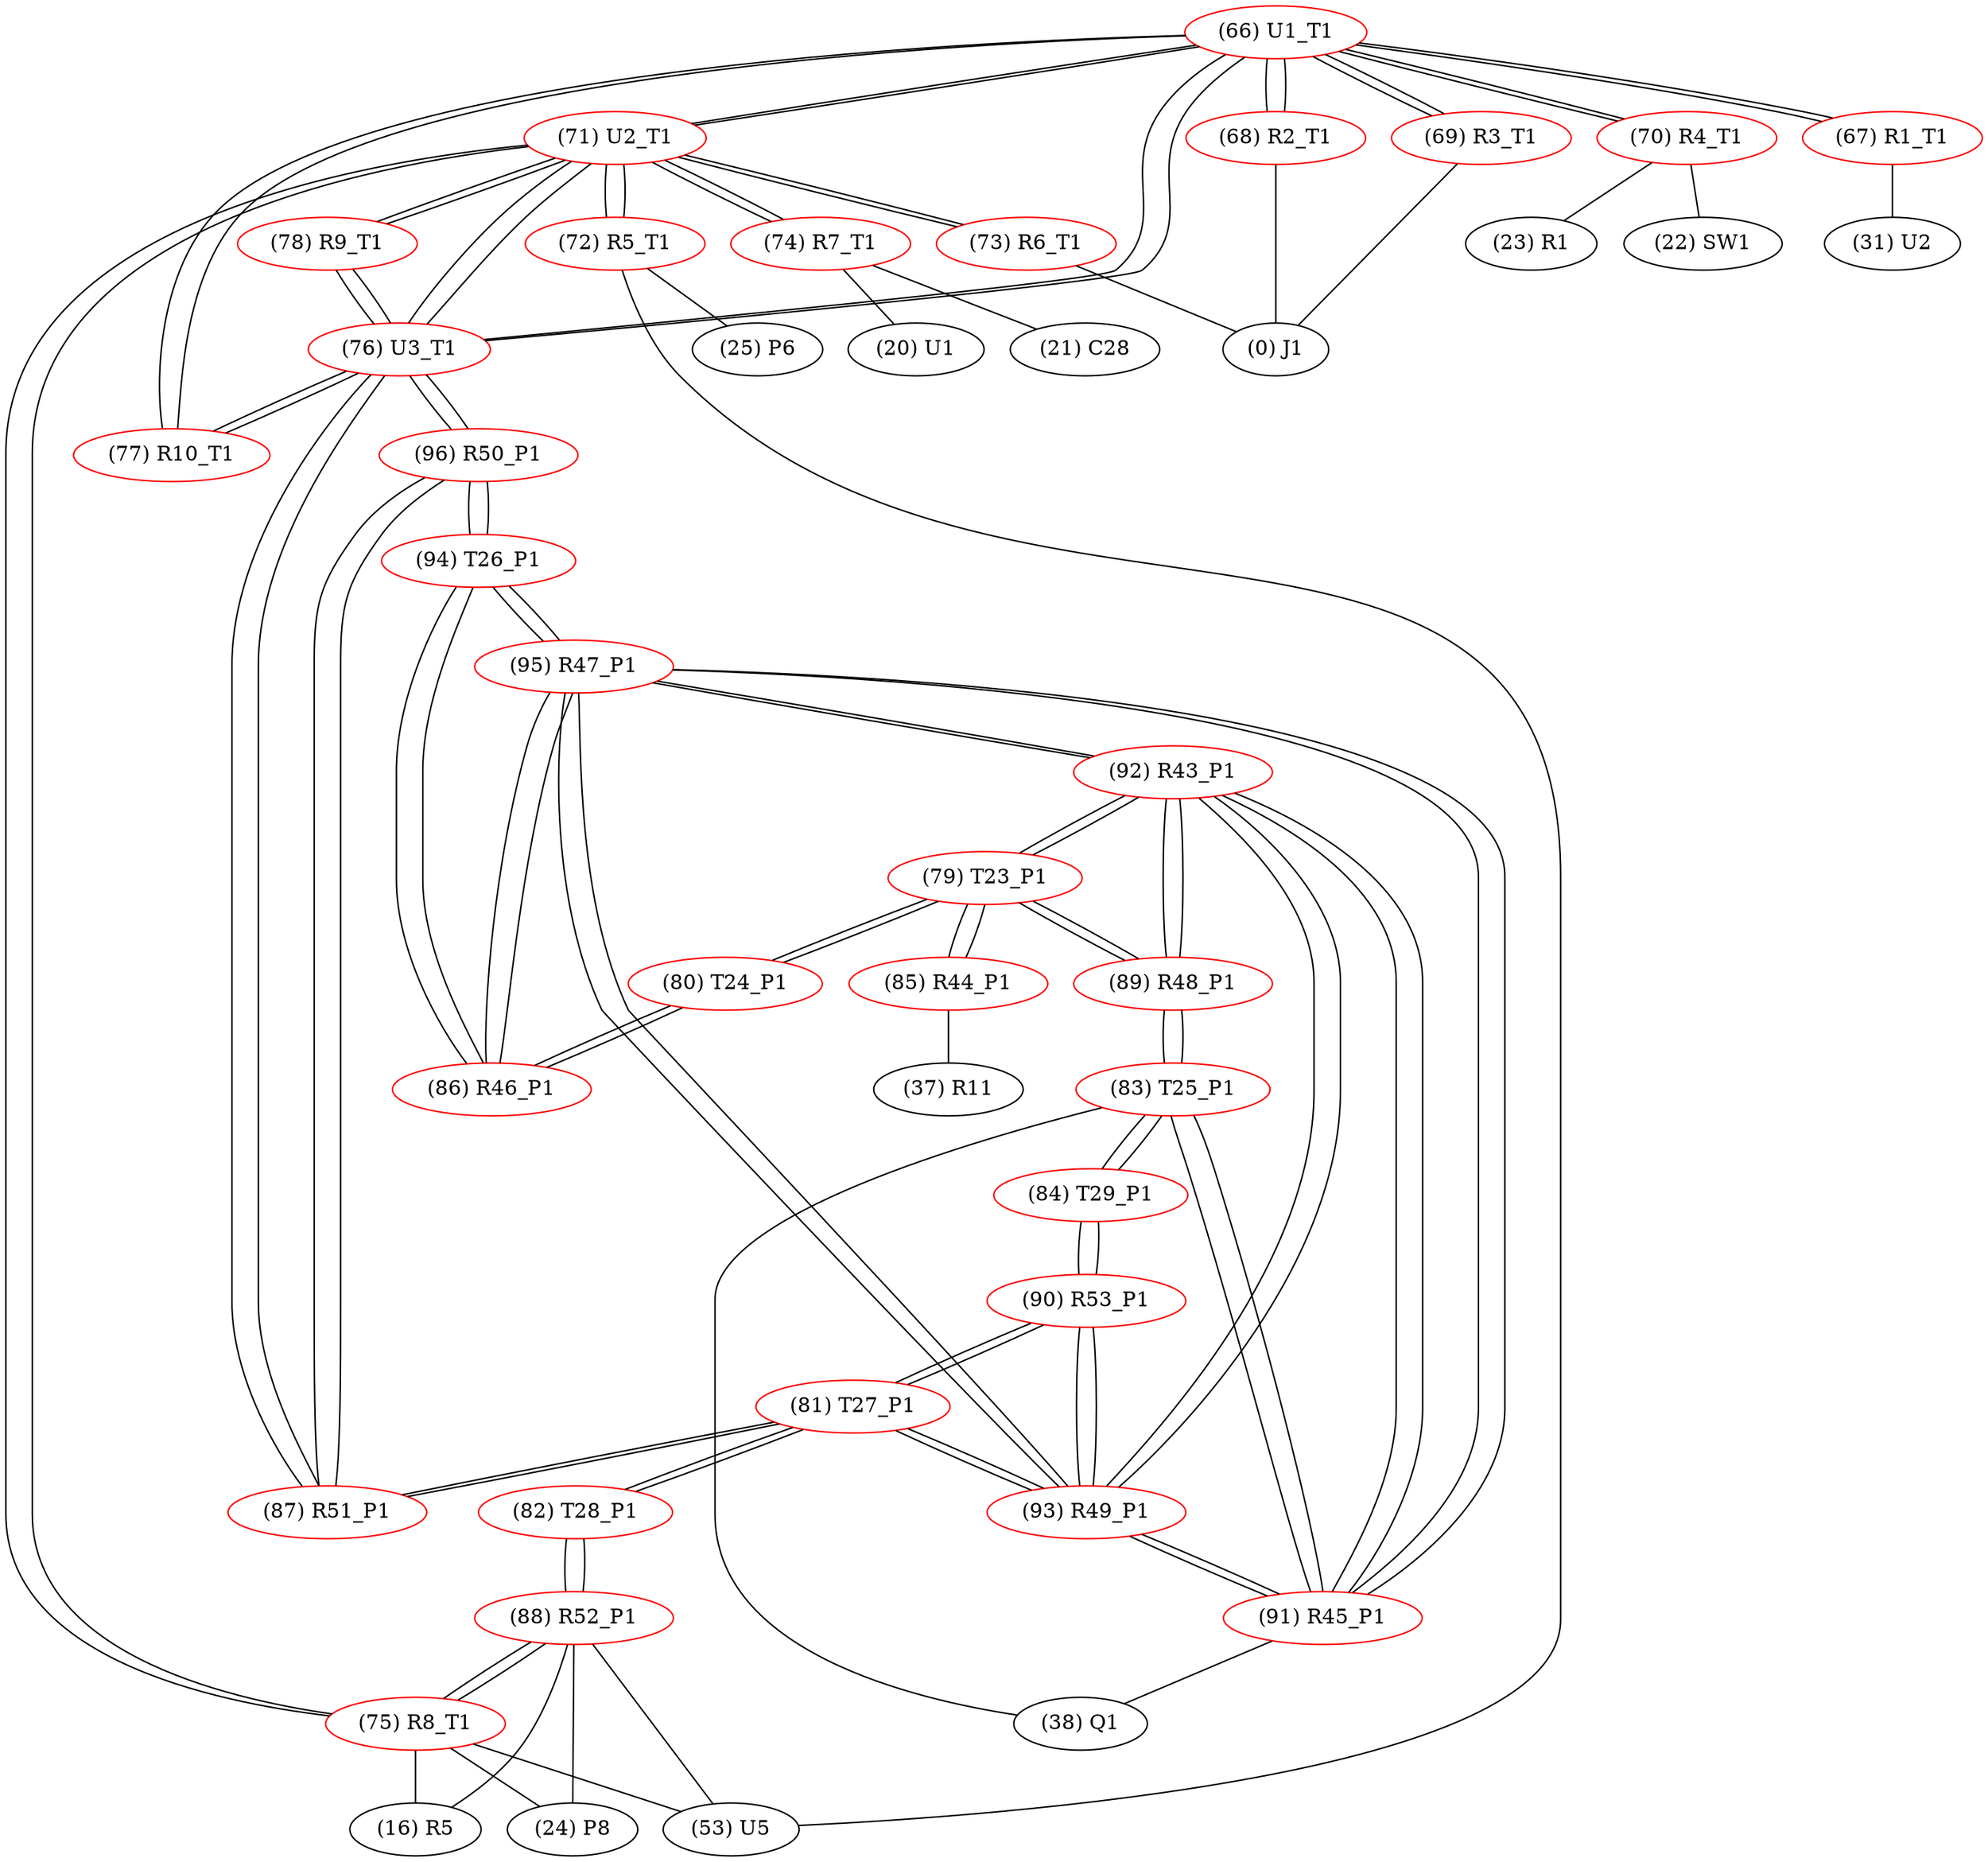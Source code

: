 graph {
	66 [label="(66) U1_T1" color=red]
	71 [label="(71) U2_T1"]
	76 [label="(76) U3_T1"]
	77 [label="(77) R10_T1"]
	70 [label="(70) R4_T1"]
	68 [label="(68) R2_T1"]
	69 [label="(69) R3_T1"]
	67 [label="(67) R1_T1"]
	67 [label="(67) R1_T1" color=red]
	31 [label="(31) U2"]
	66 [label="(66) U1_T1"]
	68 [label="(68) R2_T1" color=red]
	0 [label="(0) J1"]
	66 [label="(66) U1_T1"]
	69 [label="(69) R3_T1" color=red]
	0 [label="(0) J1"]
	66 [label="(66) U1_T1"]
	70 [label="(70) R4_T1" color=red]
	22 [label="(22) SW1"]
	23 [label="(23) R1"]
	66 [label="(66) U1_T1"]
	71 [label="(71) U2_T1" color=red]
	74 [label="(74) R7_T1"]
	75 [label="(75) R8_T1"]
	72 [label="(72) R5_T1"]
	73 [label="(73) R6_T1"]
	76 [label="(76) U3_T1"]
	66 [label="(66) U1_T1"]
	78 [label="(78) R9_T1"]
	72 [label="(72) R5_T1" color=red]
	25 [label="(25) P6"]
	53 [label="(53) U5"]
	71 [label="(71) U2_T1"]
	73 [label="(73) R6_T1" color=red]
	0 [label="(0) J1"]
	71 [label="(71) U2_T1"]
	74 [label="(74) R7_T1" color=red]
	20 [label="(20) U1"]
	21 [label="(21) C28"]
	71 [label="(71) U2_T1"]
	75 [label="(75) R8_T1" color=red]
	16 [label="(16) R5"]
	24 [label="(24) P8"]
	53 [label="(53) U5"]
	88 [label="(88) R52_P1"]
	71 [label="(71) U2_T1"]
	76 [label="(76) U3_T1" color=red]
	71 [label="(71) U2_T1"]
	66 [label="(66) U1_T1"]
	78 [label="(78) R9_T1"]
	77 [label="(77) R10_T1"]
	87 [label="(87) R51_P1"]
	96 [label="(96) R50_P1"]
	77 [label="(77) R10_T1" color=red]
	76 [label="(76) U3_T1"]
	66 [label="(66) U1_T1"]
	78 [label="(78) R9_T1" color=red]
	71 [label="(71) U2_T1"]
	76 [label="(76) U3_T1"]
	79 [label="(79) T23_P1" color=red]
	89 [label="(89) R48_P1"]
	92 [label="(92) R43_P1"]
	80 [label="(80) T24_P1"]
	85 [label="(85) R44_P1"]
	80 [label="(80) T24_P1" color=red]
	86 [label="(86) R46_P1"]
	79 [label="(79) T23_P1"]
	81 [label="(81) T27_P1" color=red]
	87 [label="(87) R51_P1"]
	82 [label="(82) T28_P1"]
	90 [label="(90) R53_P1"]
	93 [label="(93) R49_P1"]
	82 [label="(82) T28_P1" color=red]
	88 [label="(88) R52_P1"]
	81 [label="(81) T27_P1"]
	83 [label="(83) T25_P1" color=red]
	84 [label="(84) T29_P1"]
	89 [label="(89) R48_P1"]
	91 [label="(91) R45_P1"]
	38 [label="(38) Q1"]
	84 [label="(84) T29_P1" color=red]
	83 [label="(83) T25_P1"]
	90 [label="(90) R53_P1"]
	85 [label="(85) R44_P1" color=red]
	37 [label="(37) R11"]
	79 [label="(79) T23_P1"]
	86 [label="(86) R46_P1" color=red]
	94 [label="(94) T26_P1"]
	95 [label="(95) R47_P1"]
	80 [label="(80) T24_P1"]
	87 [label="(87) R51_P1" color=red]
	81 [label="(81) T27_P1"]
	96 [label="(96) R50_P1"]
	76 [label="(76) U3_T1"]
	88 [label="(88) R52_P1" color=red]
	16 [label="(16) R5"]
	24 [label="(24) P8"]
	53 [label="(53) U5"]
	75 [label="(75) R8_T1"]
	82 [label="(82) T28_P1"]
	89 [label="(89) R48_P1" color=red]
	83 [label="(83) T25_P1"]
	79 [label="(79) T23_P1"]
	92 [label="(92) R43_P1"]
	90 [label="(90) R53_P1" color=red]
	84 [label="(84) T29_P1"]
	81 [label="(81) T27_P1"]
	93 [label="(93) R49_P1"]
	91 [label="(91) R45_P1" color=red]
	95 [label="(95) R47_P1"]
	92 [label="(92) R43_P1"]
	93 [label="(93) R49_P1"]
	83 [label="(83) T25_P1"]
	38 [label="(38) Q1"]
	92 [label="(92) R43_P1" color=red]
	89 [label="(89) R48_P1"]
	79 [label="(79) T23_P1"]
	95 [label="(95) R47_P1"]
	91 [label="(91) R45_P1"]
	93 [label="(93) R49_P1"]
	93 [label="(93) R49_P1" color=red]
	95 [label="(95) R47_P1"]
	91 [label="(91) R45_P1"]
	92 [label="(92) R43_P1"]
	81 [label="(81) T27_P1"]
	90 [label="(90) R53_P1"]
	94 [label="(94) T26_P1" color=red]
	96 [label="(96) R50_P1"]
	86 [label="(86) R46_P1"]
	95 [label="(95) R47_P1"]
	95 [label="(95) R47_P1" color=red]
	91 [label="(91) R45_P1"]
	92 [label="(92) R43_P1"]
	93 [label="(93) R49_P1"]
	94 [label="(94) T26_P1"]
	86 [label="(86) R46_P1"]
	96 [label="(96) R50_P1" color=red]
	94 [label="(94) T26_P1"]
	87 [label="(87) R51_P1"]
	76 [label="(76) U3_T1"]
	66 -- 71
	66 -- 76
	66 -- 77
	66 -- 70
	66 -- 68
	66 -- 69
	66 -- 67
	67 -- 31
	67 -- 66
	68 -- 0
	68 -- 66
	69 -- 0
	69 -- 66
	70 -- 22
	70 -- 23
	70 -- 66
	71 -- 74
	71 -- 75
	71 -- 72
	71 -- 73
	71 -- 76
	71 -- 66
	71 -- 78
	72 -- 25
	72 -- 53
	72 -- 71
	73 -- 0
	73 -- 71
	74 -- 20
	74 -- 21
	74 -- 71
	75 -- 16
	75 -- 24
	75 -- 53
	75 -- 88
	75 -- 71
	76 -- 71
	76 -- 66
	76 -- 78
	76 -- 77
	76 -- 87
	76 -- 96
	77 -- 76
	77 -- 66
	78 -- 71
	78 -- 76
	79 -- 89
	79 -- 92
	79 -- 80
	79 -- 85
	80 -- 86
	80 -- 79
	81 -- 87
	81 -- 82
	81 -- 90
	81 -- 93
	82 -- 88
	82 -- 81
	83 -- 84
	83 -- 89
	83 -- 91
	83 -- 38
	84 -- 83
	84 -- 90
	85 -- 37
	85 -- 79
	86 -- 94
	86 -- 95
	86 -- 80
	87 -- 81
	87 -- 96
	87 -- 76
	88 -- 16
	88 -- 24
	88 -- 53
	88 -- 75
	88 -- 82
	89 -- 83
	89 -- 79
	89 -- 92
	90 -- 84
	90 -- 81
	90 -- 93
	91 -- 95
	91 -- 92
	91 -- 93
	91 -- 83
	91 -- 38
	92 -- 89
	92 -- 79
	92 -- 95
	92 -- 91
	92 -- 93
	93 -- 95
	93 -- 91
	93 -- 92
	93 -- 81
	93 -- 90
	94 -- 96
	94 -- 86
	94 -- 95
	95 -- 91
	95 -- 92
	95 -- 93
	95 -- 94
	95 -- 86
	96 -- 94
	96 -- 87
	96 -- 76
}